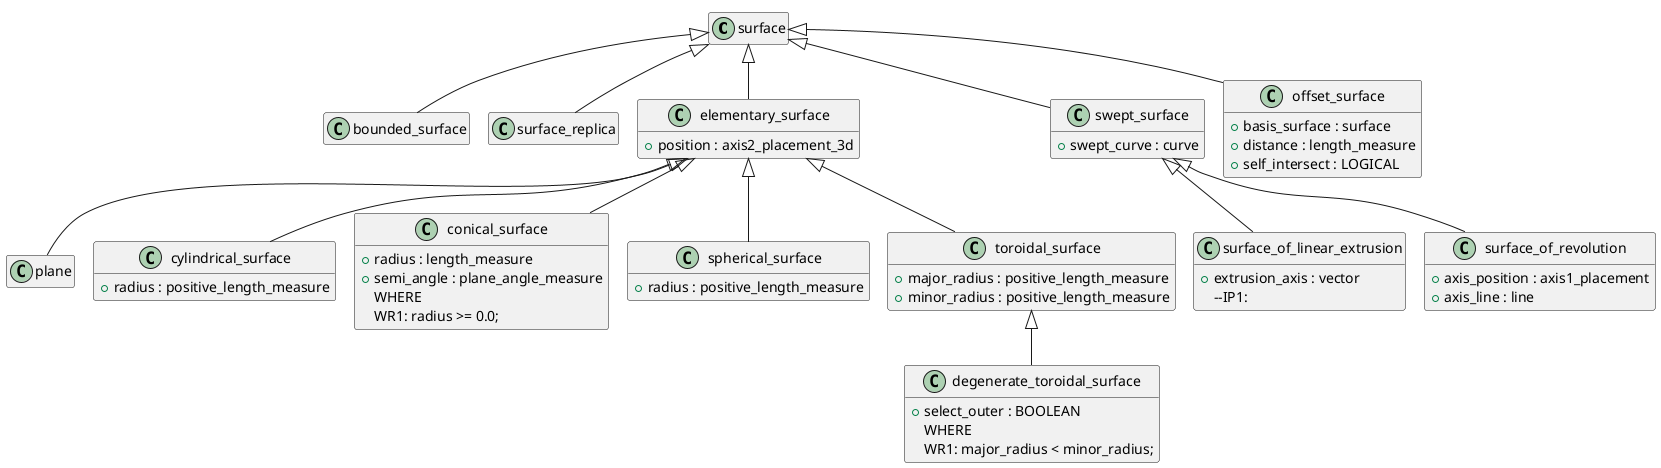 @startuml
!pragma layout smetana
skinparam groupInheritance 2
hide empty members

class surface {
}

class bounded_surface {
}

class surface_replica {
}

class elementary_surface {
  +position : axis2_placement_3d
}

class plane {
}

class cylindrical_surface {
  +radius : positive_length_measure
}

class conical_surface {
  +radius : length_measure
  +semi_angle : plane_angle_measure
WHERE
  WR1: radius >= 0.0;
}

class spherical_surface {
  +radius : positive_length_measure
}

class toroidal_surface {
  +major_radius : positive_length_measure
  +minor_radius : positive_length_measure
}

class degenerate_toroidal_surface {
  +select_outer : BOOLEAN
WHERE
  WR1: major_radius < minor_radius;
}

class swept_surface {
  +swept_curve : curve
}

class surface_of_linear_extrusion {
  +extrusion_axis : vector
  --IP1:
}

class surface_of_revolution {
  +axis_position : axis1_placement
  +axis_line : line 
}

class offset_surface {
  +basis_surface : surface
  +distance : length_measure
  +self_intersect : LOGICAL
}

' Наследование
surface <|-- bounded_surface
surface <|-- elementary_surface
surface <|-- swept_surface
surface <|-- offset_surface
surface <|-- surface_replica

elementary_surface <|-- plane
elementary_surface <|-- cylindrical_surface
elementary_surface <|-- conical_surface
elementary_surface <|-- spherical_surface
elementary_surface <|-- toroidal_surface

toroidal_surface <|-- degenerate_toroidal_surface

swept_surface <|-- surface_of_linear_extrusion
swept_surface <|-- surface_of_revolution

@enduml